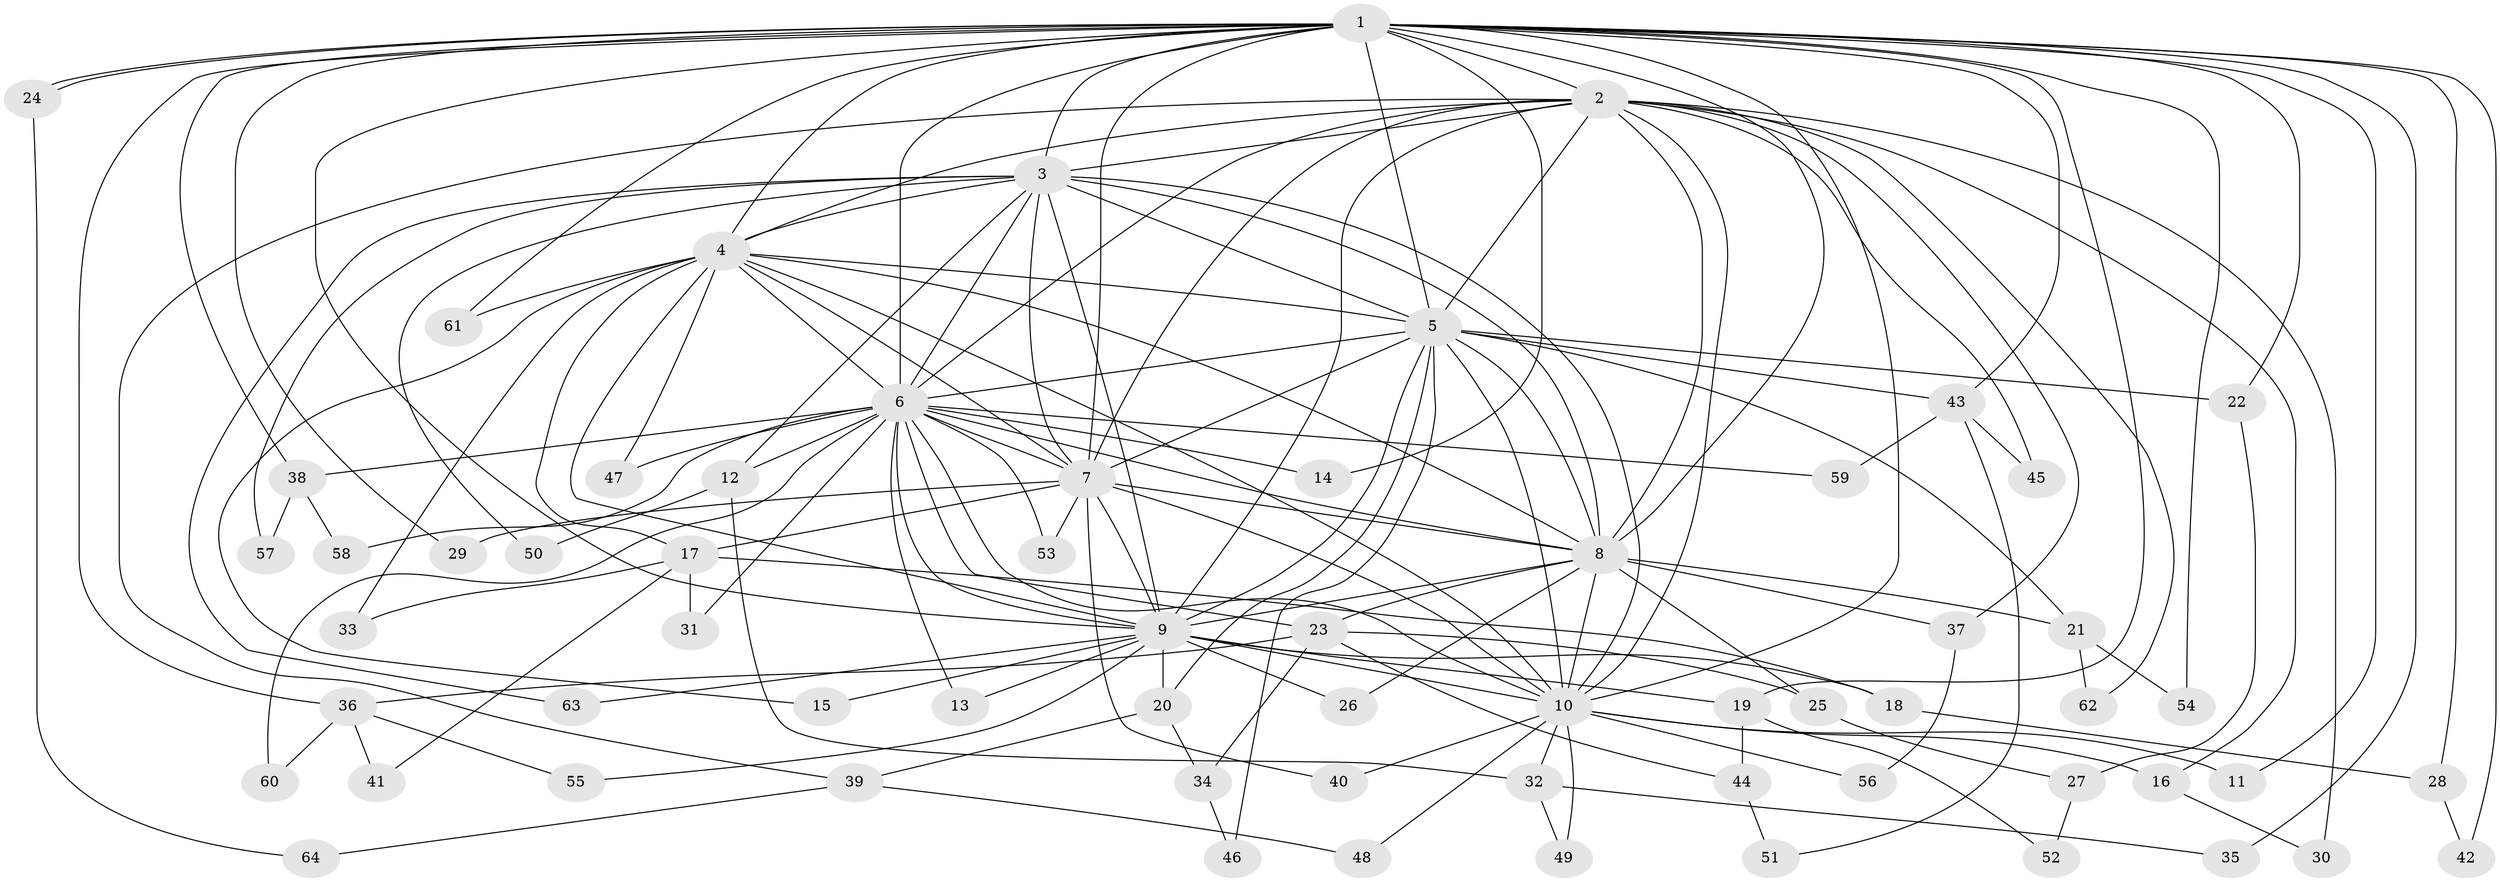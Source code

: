 // Generated by graph-tools (version 1.1) at 2025/35/03/09/25 02:35:06]
// undirected, 64 vertices, 153 edges
graph export_dot {
graph [start="1"]
  node [color=gray90,style=filled];
  1;
  2;
  3;
  4;
  5;
  6;
  7;
  8;
  9;
  10;
  11;
  12;
  13;
  14;
  15;
  16;
  17;
  18;
  19;
  20;
  21;
  22;
  23;
  24;
  25;
  26;
  27;
  28;
  29;
  30;
  31;
  32;
  33;
  34;
  35;
  36;
  37;
  38;
  39;
  40;
  41;
  42;
  43;
  44;
  45;
  46;
  47;
  48;
  49;
  50;
  51;
  52;
  53;
  54;
  55;
  56;
  57;
  58;
  59;
  60;
  61;
  62;
  63;
  64;
  1 -- 2;
  1 -- 3;
  1 -- 4;
  1 -- 5;
  1 -- 6;
  1 -- 7;
  1 -- 8;
  1 -- 9;
  1 -- 10;
  1 -- 11;
  1 -- 14;
  1 -- 19;
  1 -- 22;
  1 -- 24;
  1 -- 24;
  1 -- 28;
  1 -- 29;
  1 -- 35;
  1 -- 36;
  1 -- 38;
  1 -- 42;
  1 -- 43;
  1 -- 54;
  1 -- 61;
  2 -- 3;
  2 -- 4;
  2 -- 5;
  2 -- 6;
  2 -- 7;
  2 -- 8;
  2 -- 9;
  2 -- 10;
  2 -- 16;
  2 -- 30;
  2 -- 37;
  2 -- 39;
  2 -- 45;
  2 -- 62;
  3 -- 4;
  3 -- 5;
  3 -- 6;
  3 -- 7;
  3 -- 8;
  3 -- 9;
  3 -- 10;
  3 -- 12;
  3 -- 50;
  3 -- 57;
  3 -- 63;
  4 -- 5;
  4 -- 6;
  4 -- 7;
  4 -- 8;
  4 -- 9;
  4 -- 10;
  4 -- 15;
  4 -- 17;
  4 -- 33;
  4 -- 47;
  4 -- 61;
  5 -- 6;
  5 -- 7;
  5 -- 8;
  5 -- 9;
  5 -- 10;
  5 -- 20;
  5 -- 21;
  5 -- 22;
  5 -- 43;
  5 -- 46;
  6 -- 7;
  6 -- 8;
  6 -- 9;
  6 -- 10;
  6 -- 12;
  6 -- 13;
  6 -- 14;
  6 -- 23;
  6 -- 31;
  6 -- 38;
  6 -- 47;
  6 -- 53;
  6 -- 58;
  6 -- 59;
  6 -- 60;
  7 -- 8;
  7 -- 9;
  7 -- 10;
  7 -- 17;
  7 -- 29;
  7 -- 40;
  7 -- 53;
  8 -- 9;
  8 -- 10;
  8 -- 21;
  8 -- 23;
  8 -- 25;
  8 -- 26;
  8 -- 37;
  9 -- 10;
  9 -- 13;
  9 -- 15;
  9 -- 18;
  9 -- 19;
  9 -- 20;
  9 -- 26;
  9 -- 55;
  9 -- 63;
  10 -- 11;
  10 -- 16;
  10 -- 32;
  10 -- 40;
  10 -- 48;
  10 -- 49;
  10 -- 56;
  12 -- 32;
  12 -- 50;
  16 -- 30;
  17 -- 18;
  17 -- 31;
  17 -- 33;
  17 -- 41;
  18 -- 28;
  19 -- 44;
  19 -- 52;
  20 -- 34;
  20 -- 39;
  21 -- 54;
  21 -- 62;
  22 -- 27;
  23 -- 25;
  23 -- 34;
  23 -- 36;
  23 -- 44;
  24 -- 64;
  25 -- 27;
  27 -- 52;
  28 -- 42;
  32 -- 35;
  32 -- 49;
  34 -- 46;
  36 -- 41;
  36 -- 55;
  36 -- 60;
  37 -- 56;
  38 -- 57;
  38 -- 58;
  39 -- 48;
  39 -- 64;
  43 -- 45;
  43 -- 51;
  43 -- 59;
  44 -- 51;
}
